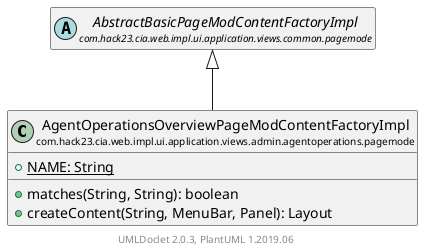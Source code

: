 @startuml
    set namespaceSeparator none
    hide empty fields
    hide empty methods

    class "<size:14>AgentOperationsOverviewPageModContentFactoryImpl\n<size:10>com.hack23.cia.web.impl.ui.application.views.admin.agentoperations.pagemode" as com.hack23.cia.web.impl.ui.application.views.admin.agentoperations.pagemode.AgentOperationsOverviewPageModContentFactoryImpl [[AgentOperationsOverviewPageModContentFactoryImpl.html]] {
        {static} +NAME: String
        +matches(String, String): boolean
        +createContent(String, MenuBar, Panel): Layout
    }

    abstract class "<size:14>AbstractBasicPageModContentFactoryImpl\n<size:10>com.hack23.cia.web.impl.ui.application.views.common.pagemode" as com.hack23.cia.web.impl.ui.application.views.common.pagemode.AbstractBasicPageModContentFactoryImpl [[../../../common/pagemode/AbstractBasicPageModContentFactoryImpl.html]]

    com.hack23.cia.web.impl.ui.application.views.common.pagemode.AbstractBasicPageModContentFactoryImpl <|-- com.hack23.cia.web.impl.ui.application.views.admin.agentoperations.pagemode.AgentOperationsOverviewPageModContentFactoryImpl

    center footer UMLDoclet 2.0.3, PlantUML 1.2019.06
@enduml
